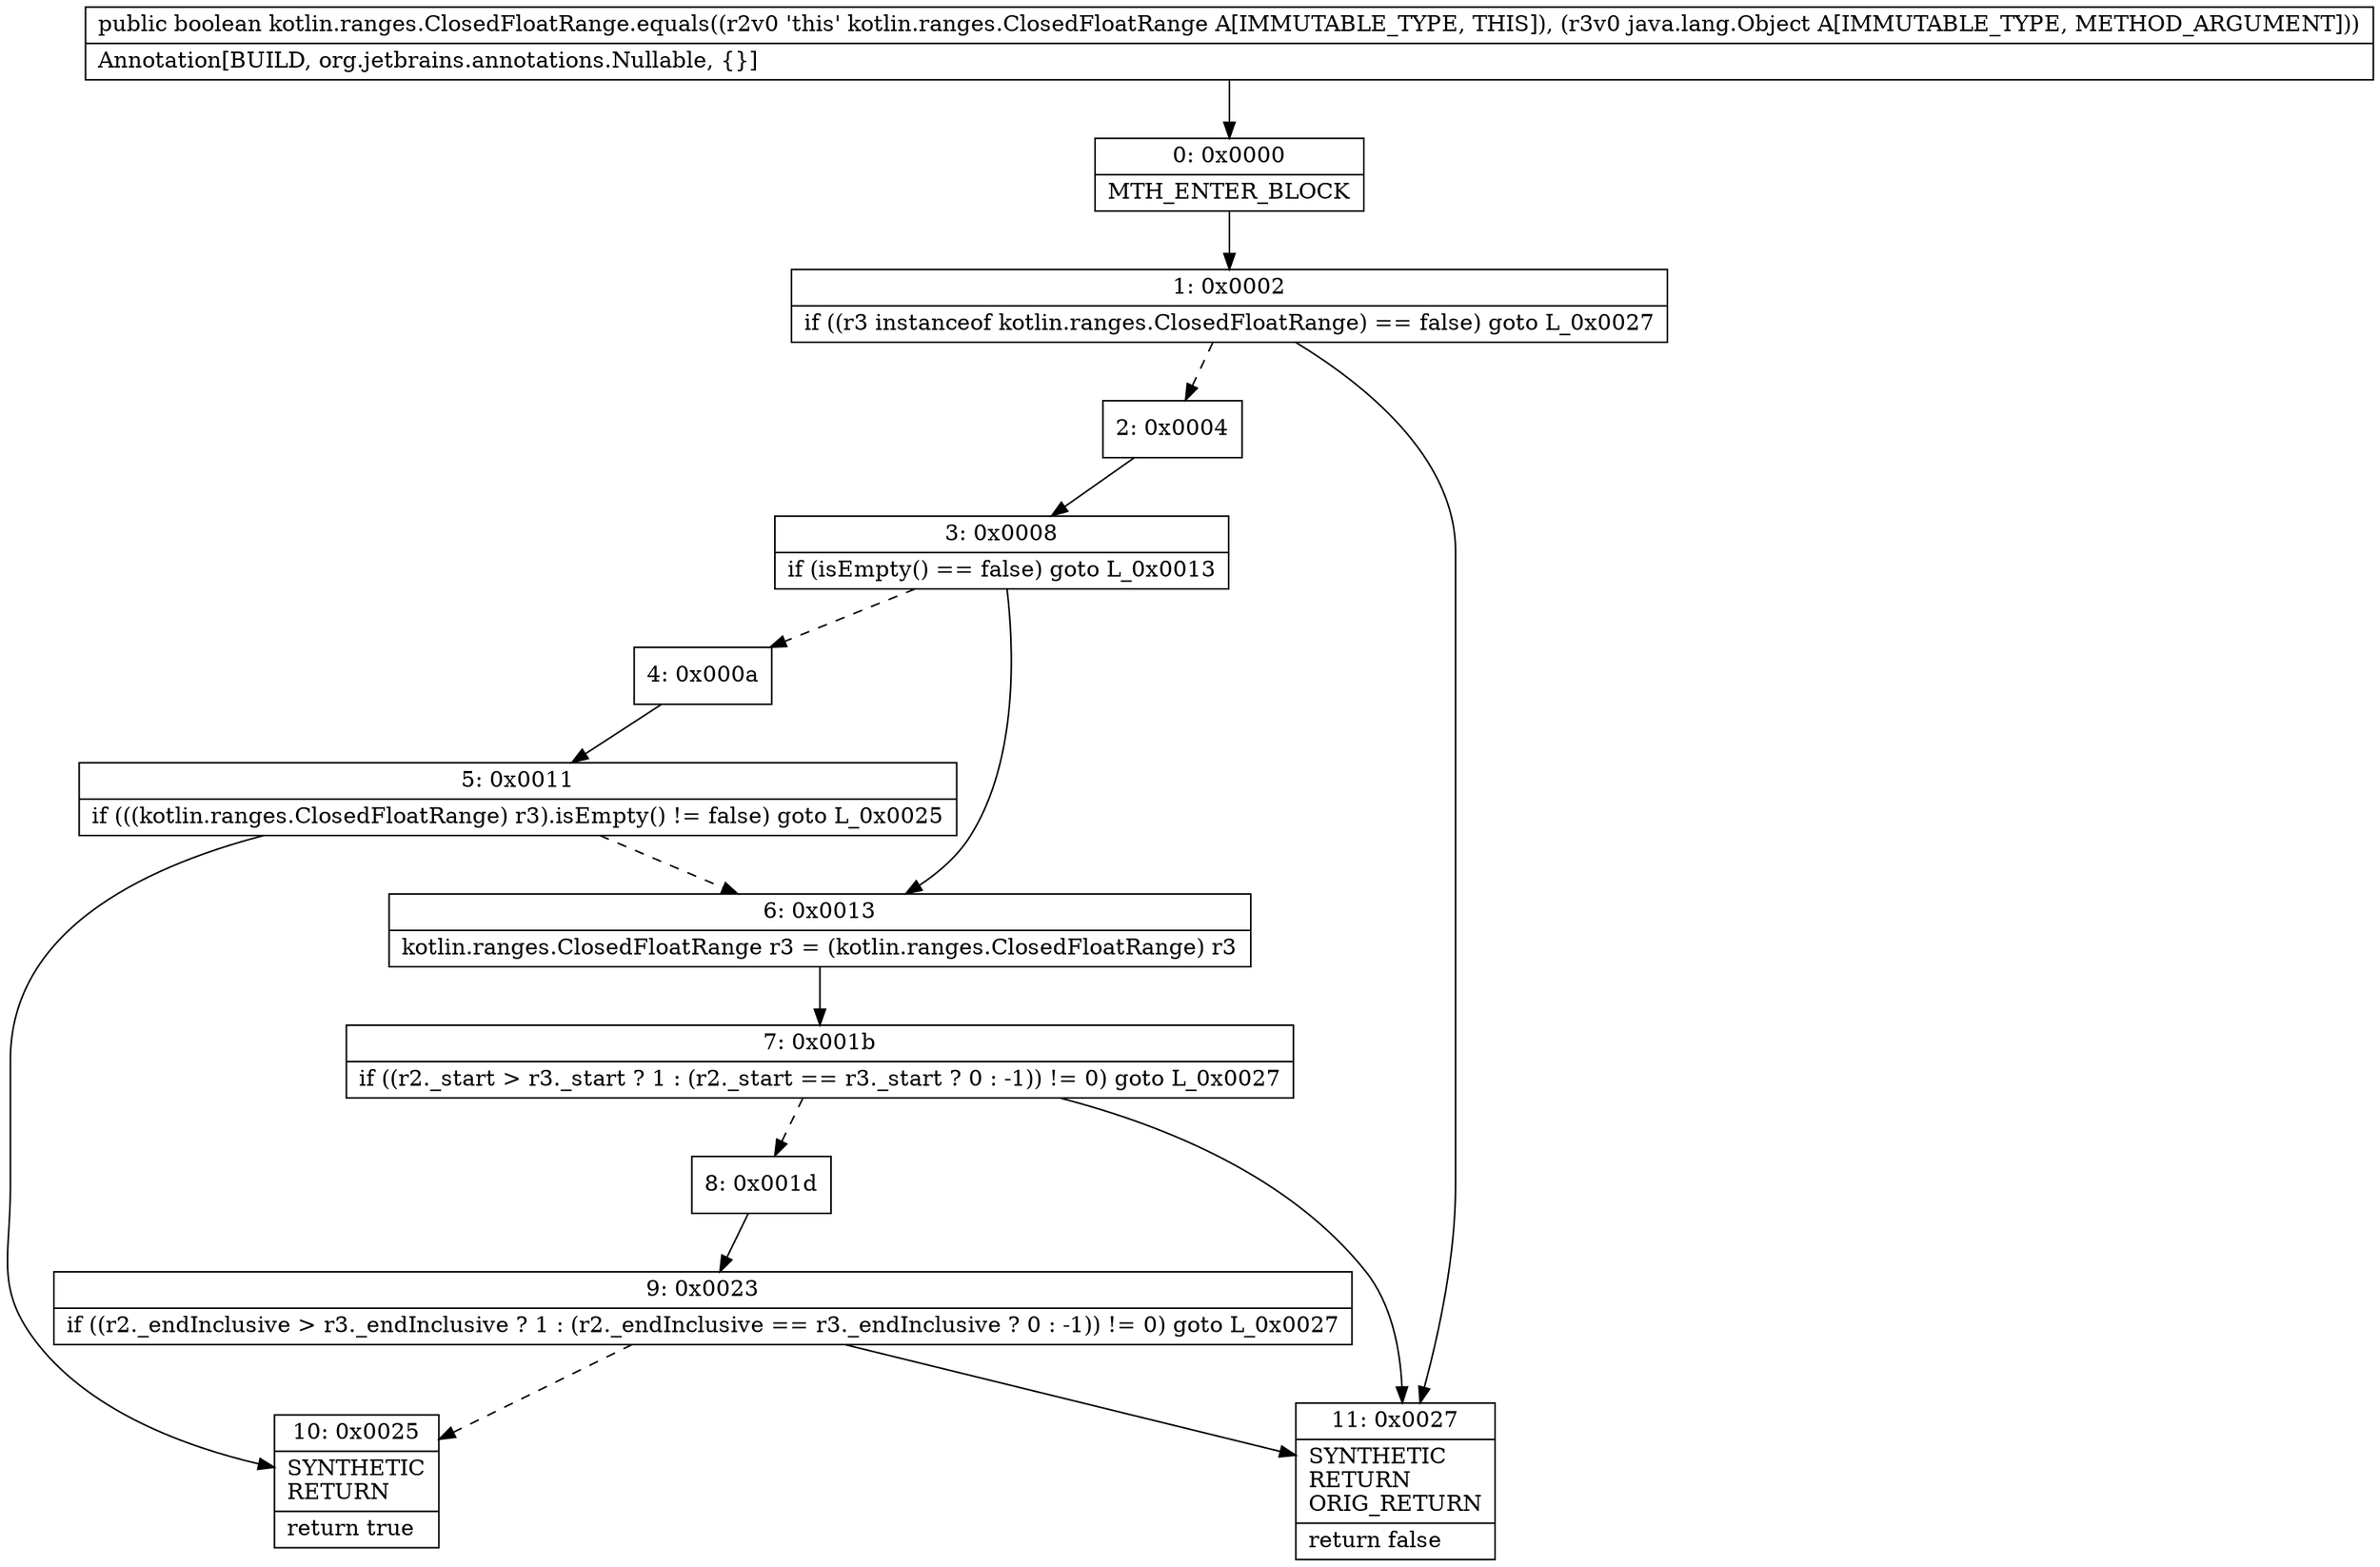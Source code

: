 digraph "CFG forkotlin.ranges.ClosedFloatRange.equals(Ljava\/lang\/Object;)Z" {
Node_0 [shape=record,label="{0\:\ 0x0000|MTH_ENTER_BLOCK\l}"];
Node_1 [shape=record,label="{1\:\ 0x0002|if ((r3 instanceof kotlin.ranges.ClosedFloatRange) == false) goto L_0x0027\l}"];
Node_2 [shape=record,label="{2\:\ 0x0004}"];
Node_3 [shape=record,label="{3\:\ 0x0008|if (isEmpty() == false) goto L_0x0013\l}"];
Node_4 [shape=record,label="{4\:\ 0x000a}"];
Node_5 [shape=record,label="{5\:\ 0x0011|if (((kotlin.ranges.ClosedFloatRange) r3).isEmpty() != false) goto L_0x0025\l}"];
Node_6 [shape=record,label="{6\:\ 0x0013|kotlin.ranges.ClosedFloatRange r3 = (kotlin.ranges.ClosedFloatRange) r3\l}"];
Node_7 [shape=record,label="{7\:\ 0x001b|if ((r2._start \> r3._start ? 1 : (r2._start == r3._start ? 0 : \-1)) != 0) goto L_0x0027\l}"];
Node_8 [shape=record,label="{8\:\ 0x001d}"];
Node_9 [shape=record,label="{9\:\ 0x0023|if ((r2._endInclusive \> r3._endInclusive ? 1 : (r2._endInclusive == r3._endInclusive ? 0 : \-1)) != 0) goto L_0x0027\l}"];
Node_10 [shape=record,label="{10\:\ 0x0025|SYNTHETIC\lRETURN\l|return true\l}"];
Node_11 [shape=record,label="{11\:\ 0x0027|SYNTHETIC\lRETURN\lORIG_RETURN\l|return false\l}"];
MethodNode[shape=record,label="{public boolean kotlin.ranges.ClosedFloatRange.equals((r2v0 'this' kotlin.ranges.ClosedFloatRange A[IMMUTABLE_TYPE, THIS]), (r3v0 java.lang.Object A[IMMUTABLE_TYPE, METHOD_ARGUMENT]))  | Annotation[BUILD, org.jetbrains.annotations.Nullable, \{\}]\l}"];
MethodNode -> Node_0;
Node_0 -> Node_1;
Node_1 -> Node_2[style=dashed];
Node_1 -> Node_11;
Node_2 -> Node_3;
Node_3 -> Node_4[style=dashed];
Node_3 -> Node_6;
Node_4 -> Node_5;
Node_5 -> Node_6[style=dashed];
Node_5 -> Node_10;
Node_6 -> Node_7;
Node_7 -> Node_8[style=dashed];
Node_7 -> Node_11;
Node_8 -> Node_9;
Node_9 -> Node_10[style=dashed];
Node_9 -> Node_11;
}

